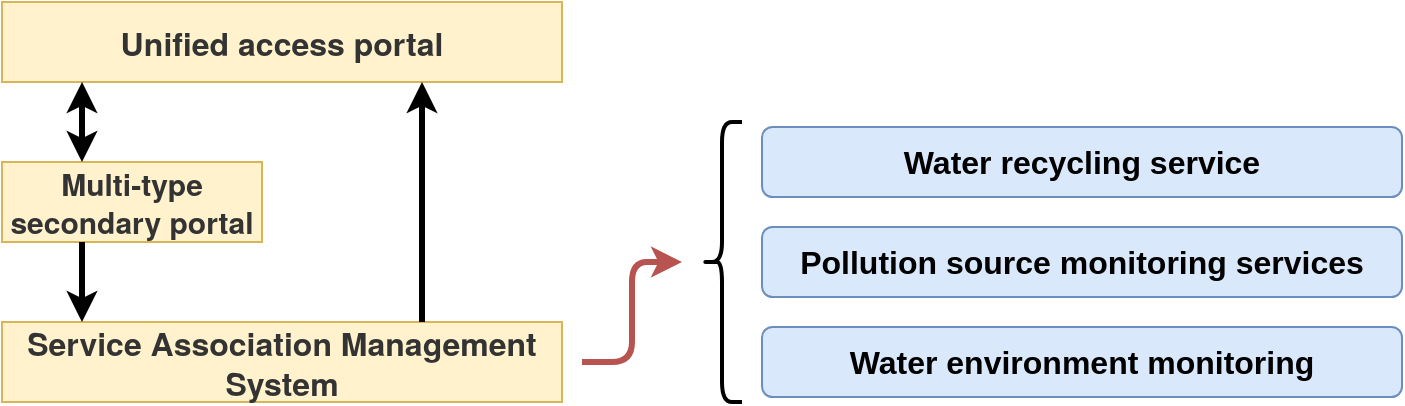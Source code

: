 <mxfile version="14.6.6" type="github">
  <diagram id="lx2VZxClAH5Ipf0R4cPy" name="Page-1">
    <mxGraphModel dx="887" dy="1086" grid="1" gridSize="10" guides="1" tooltips="1" connect="1" arrows="1" fold="1" page="1" pageScale="1" pageWidth="827" pageHeight="1169" math="0" shadow="0">
      <root>
        <mxCell id="0" />
        <mxCell id="1" parent="0" />
        <mxCell id="TiNnpoJ9Hiv0gkbN6FDI-1" value="&lt;span style=&quot;color: rgb(51 , 51 , 51) ; font-family: &amp;#34;helvetica neue&amp;#34; , &amp;#34;helvetica&amp;#34; , &amp;#34;arial&amp;#34; , &amp;#34;hiragino sans gb&amp;#34; , &amp;#34;hiragino sans gb w3&amp;#34; , &amp;#34;microsoft yahei ui&amp;#34; , &amp;#34;microsoft yahei&amp;#34; , sans-serif&quot;&gt;&lt;b&gt;&lt;font style=&quot;font-size: 16px&quot;&gt;Unified access portal&lt;/font&gt;&lt;/b&gt;&lt;/span&gt;" style="rounded=0;whiteSpace=wrap;html=1;fillColor=#fff2cc;strokeColor=#d6b656;" vertex="1" parent="1">
          <mxGeometry x="40" y="160" width="280" height="40" as="geometry" />
        </mxCell>
        <mxCell id="TiNnpoJ9Hiv0gkbN6FDI-2" value="&lt;span style=&quot;color: rgb(51 , 51 , 51) ; font-family: &amp;#34;helvetica neue&amp;#34; , &amp;#34;helvetica&amp;#34; , &amp;#34;arial&amp;#34; , &amp;#34;hiragino sans gb&amp;#34; , &amp;#34;hiragino sans gb w3&amp;#34; , &amp;#34;microsoft yahei ui&amp;#34; , &amp;#34;microsoft yahei&amp;#34; , sans-serif&quot;&gt;&lt;b&gt;&lt;font style=&quot;font-size: 15px&quot;&gt;Multi-type secondary portal&lt;/font&gt;&lt;/b&gt;&lt;/span&gt;" style="rounded=0;whiteSpace=wrap;html=1;fillColor=#fff2cc;strokeColor=#d6b656;" vertex="1" parent="1">
          <mxGeometry x="40" y="240" width="130" height="40" as="geometry" />
        </mxCell>
        <mxCell id="TiNnpoJ9Hiv0gkbN6FDI-3" value="&lt;span style=&quot;color: rgb(51 , 51 , 51) ; font-family: &amp;#34;helvetica neue&amp;#34; , &amp;#34;helvetica&amp;#34; , &amp;#34;arial&amp;#34; , &amp;#34;hiragino sans gb&amp;#34; , &amp;#34;hiragino sans gb w3&amp;#34; , &amp;#34;microsoft yahei ui&amp;#34; , &amp;#34;microsoft yahei&amp;#34; , sans-serif&quot;&gt;&lt;b&gt;&lt;font style=&quot;font-size: 16px&quot;&gt;Service Association Management System&lt;/font&gt;&lt;/b&gt;&lt;/span&gt;" style="rounded=0;whiteSpace=wrap;html=1;fillColor=#fff2cc;strokeColor=#d6b656;" vertex="1" parent="1">
          <mxGeometry x="40" y="320" width="280" height="40" as="geometry" />
        </mxCell>
        <mxCell id="TiNnpoJ9Hiv0gkbN6FDI-6" value="" style="endArrow=classic;startArrow=classic;html=1;strokeWidth=3;" edge="1" parent="1">
          <mxGeometry width="50" height="50" relative="1" as="geometry">
            <mxPoint x="80" y="240" as="sourcePoint" />
            <mxPoint x="80" y="200" as="targetPoint" />
            <Array as="points">
              <mxPoint x="80" y="230" />
            </Array>
          </mxGeometry>
        </mxCell>
        <mxCell id="TiNnpoJ9Hiv0gkbN6FDI-7" value="" style="endArrow=classic;html=1;strokeWidth=3;" edge="1" parent="1">
          <mxGeometry width="50" height="50" relative="1" as="geometry">
            <mxPoint x="80" y="280" as="sourcePoint" />
            <mxPoint x="80" y="320" as="targetPoint" />
            <Array as="points">
              <mxPoint x="80" y="300" />
            </Array>
          </mxGeometry>
        </mxCell>
        <mxCell id="TiNnpoJ9Hiv0gkbN6FDI-8" value="" style="endArrow=classic;html=1;entryX=0.75;entryY=1;entryDx=0;entryDy=0;exitX=0.75;exitY=0;exitDx=0;exitDy=0;strokeWidth=3;" edge="1" parent="1" source="TiNnpoJ9Hiv0gkbN6FDI-3" target="TiNnpoJ9Hiv0gkbN6FDI-1">
          <mxGeometry width="50" height="50" relative="1" as="geometry">
            <mxPoint x="210" y="410" as="sourcePoint" />
            <mxPoint x="260" y="360" as="targetPoint" />
          </mxGeometry>
        </mxCell>
        <mxCell id="TiNnpoJ9Hiv0gkbN6FDI-9" value="&lt;b&gt;&lt;font style=&quot;font-size: 16px&quot;&gt;Water recycling service&lt;/font&gt;&lt;/b&gt;" style="rounded=1;whiteSpace=wrap;html=1;fillColor=#dae8fc;strokeColor=#6c8ebf;" vertex="1" parent="1">
          <mxGeometry x="420" y="222.5" width="320" height="35" as="geometry" />
        </mxCell>
        <mxCell id="TiNnpoJ9Hiv0gkbN6FDI-10" value="&lt;b&gt;&lt;font style=&quot;font-size: 16px&quot;&gt;Pollution source monitoring services&lt;/font&gt;&lt;/b&gt;" style="rounded=1;whiteSpace=wrap;html=1;fillColor=#dae8fc;strokeColor=#6c8ebf;" vertex="1" parent="1">
          <mxGeometry x="420" y="272.5" width="320" height="35" as="geometry" />
        </mxCell>
        <mxCell id="TiNnpoJ9Hiv0gkbN6FDI-11" value="&lt;b&gt;&lt;font style=&quot;font-size: 16px&quot;&gt;Water environment monitoring&lt;/font&gt;&lt;/b&gt;" style="rounded=1;whiteSpace=wrap;html=1;fillColor=#dae8fc;strokeColor=#6c8ebf;" vertex="1" parent="1">
          <mxGeometry x="420" y="322.5" width="320" height="35" as="geometry" />
        </mxCell>
        <mxCell id="TiNnpoJ9Hiv0gkbN6FDI-14" value="" style="shape=curlyBracket;whiteSpace=wrap;html=1;rounded=1;size=0.5;fontStyle=1;strokeWidth=2;" vertex="1" parent="1">
          <mxGeometry x="390" y="220" width="20" height="140" as="geometry" />
        </mxCell>
        <mxCell id="TiNnpoJ9Hiv0gkbN6FDI-15" value="" style="edgeStyle=elbowEdgeStyle;elbow=horizontal;endArrow=classic;html=1;strokeWidth=3;fillColor=#f8cecc;strokeColor=#b85450;" edge="1" parent="1">
          <mxGeometry width="50" height="50" relative="1" as="geometry">
            <mxPoint x="330" y="340" as="sourcePoint" />
            <mxPoint x="380" y="290" as="targetPoint" />
          </mxGeometry>
        </mxCell>
      </root>
    </mxGraphModel>
  </diagram>
</mxfile>

